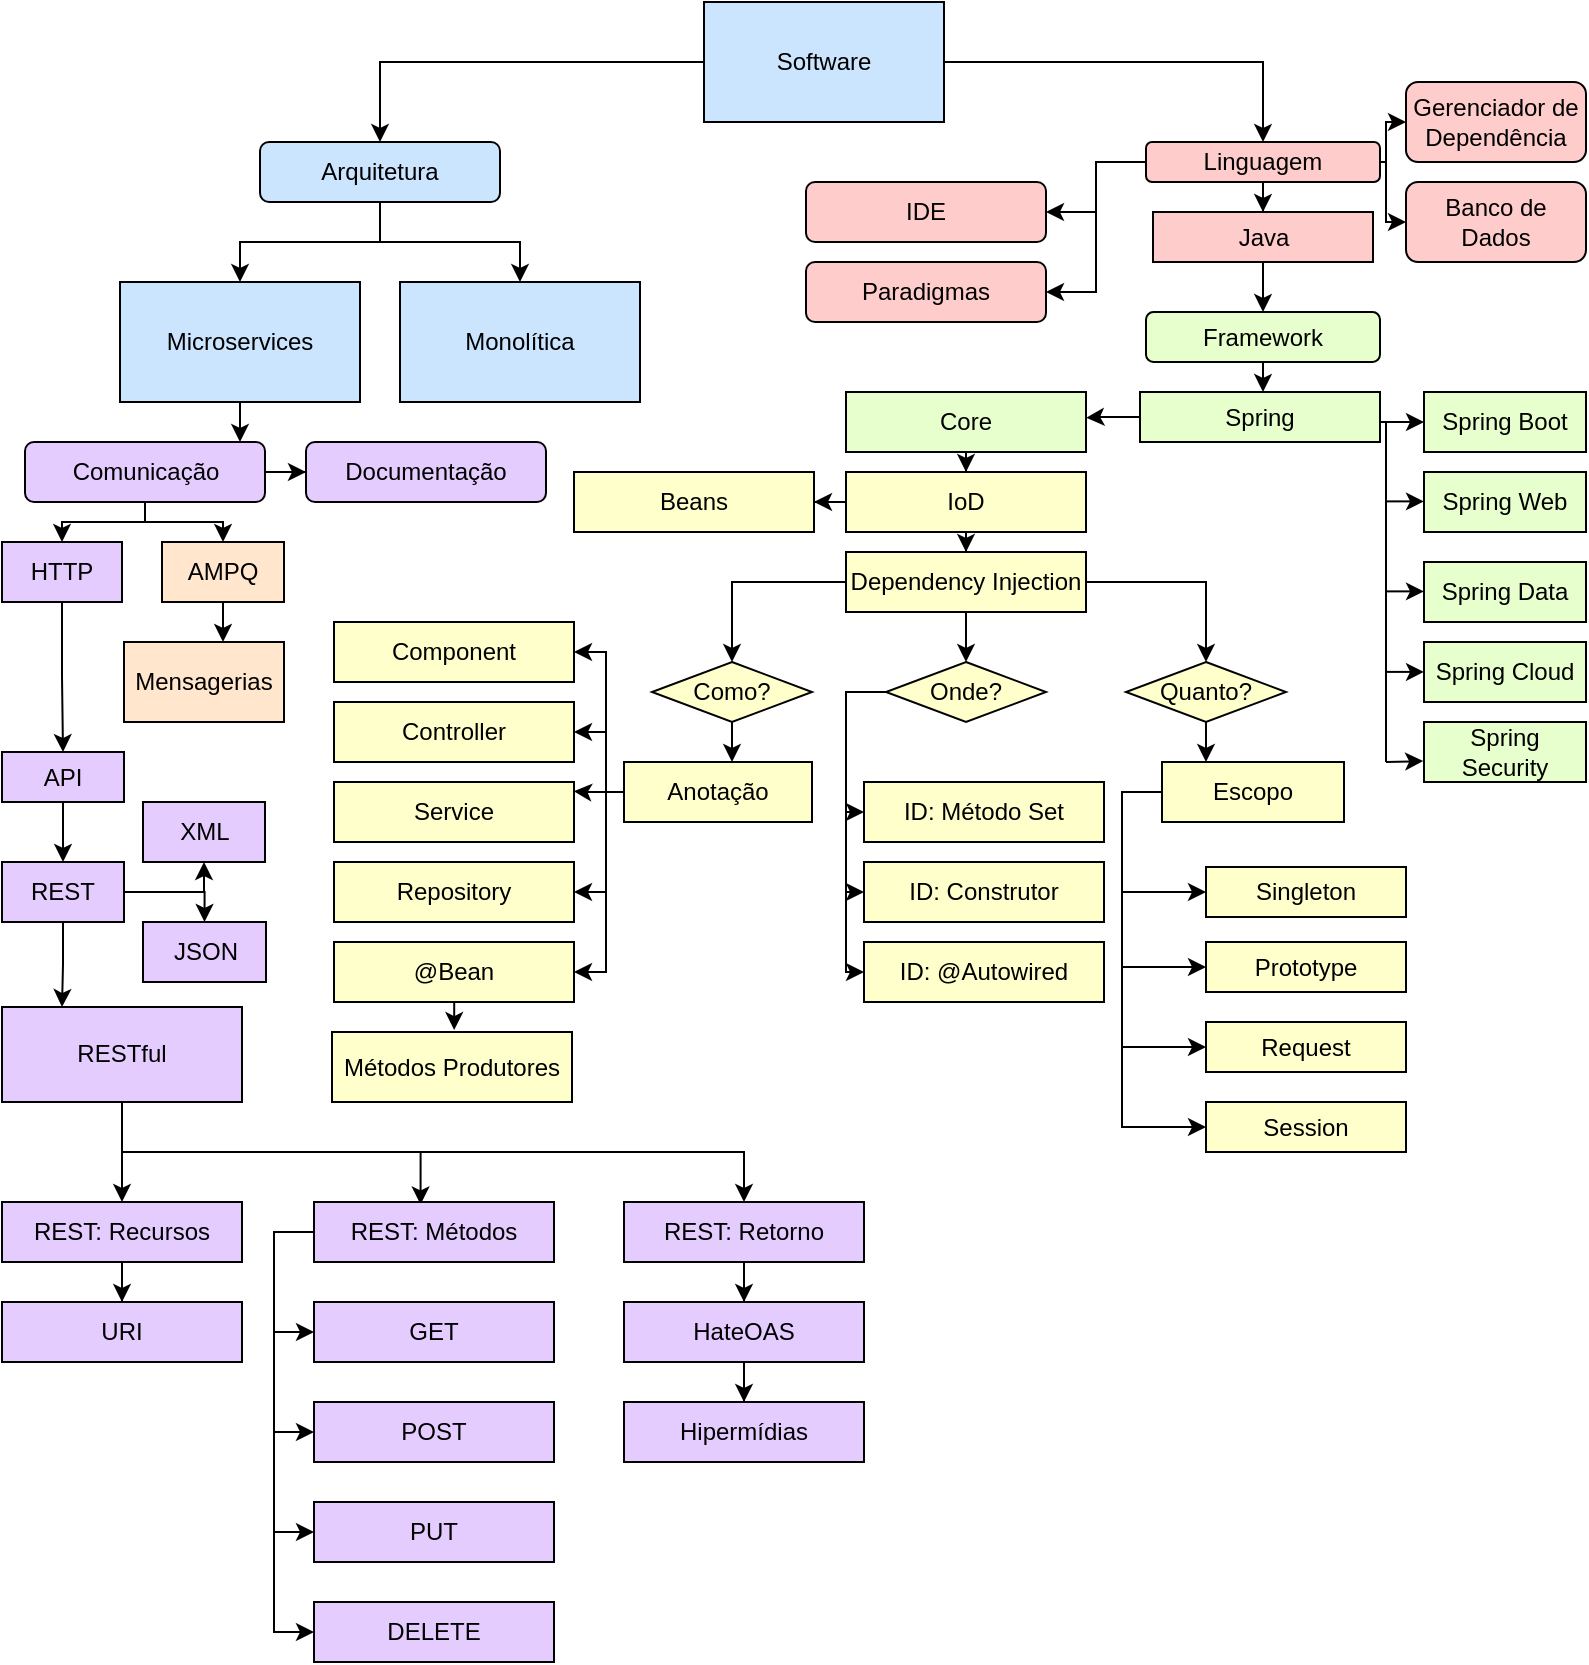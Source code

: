 <mxfile version="20.8.23" type="github">
  <diagram id="C5RBs43oDa-KdzZeNtuy" name="Page-1">
    <mxGraphModel dx="1720" dy="813" grid="1" gridSize="10" guides="1" tooltips="1" connect="1" arrows="1" fold="1" page="1" pageScale="1" pageWidth="827" pageHeight="1169" math="0" shadow="0">
      <root>
        <mxCell id="WIyWlLk6GJQsqaUBKTNV-0" />
        <mxCell id="WIyWlLk6GJQsqaUBKTNV-1" parent="WIyWlLk6GJQsqaUBKTNV-0" />
        <mxCell id="by3-5BrqyAnwjRK7ibO7-100" style="edgeStyle=orthogonalEdgeStyle;rounded=0;orthogonalLoop=1;jettySize=auto;html=1;entryX=0.888;entryY=0.013;entryDx=0;entryDy=0;entryPerimeter=0;" parent="WIyWlLk6GJQsqaUBKTNV-1" source="by3-5BrqyAnwjRK7ibO7-0" target="by3-5BrqyAnwjRK7ibO7-56" edge="1">
          <mxGeometry relative="1" as="geometry" />
        </mxCell>
        <mxCell id="by3-5BrqyAnwjRK7ibO7-0" value="&lt;font style=&quot;vertical-align: inherit;&quot;&gt;&lt;font style=&quot;vertical-align: inherit;&quot;&gt;Microservices&lt;/font&gt;&lt;/font&gt;" style="rounded=0;whiteSpace=wrap;html=1;fillColor=#CCE5FF;" parent="WIyWlLk6GJQsqaUBKTNV-1" vertex="1">
          <mxGeometry x="77" y="150" width="120" height="60" as="geometry" />
        </mxCell>
        <mxCell id="by3-5BrqyAnwjRK7ibO7-1" value="JSON" style="rounded=0;whiteSpace=wrap;html=1;fillColor=#E5CCFF;" parent="WIyWlLk6GJQsqaUBKTNV-1" vertex="1">
          <mxGeometry x="88.5" y="470" width="61.5" height="30" as="geometry" />
        </mxCell>
        <mxCell id="by3-5BrqyAnwjRK7ibO7-106" style="edgeStyle=orthogonalEdgeStyle;rounded=0;orthogonalLoop=1;jettySize=auto;html=1;entryX=0.5;entryY=0;entryDx=0;entryDy=0;" parent="WIyWlLk6GJQsqaUBKTNV-1" source="by3-5BrqyAnwjRK7ibO7-2" target="by3-5BrqyAnwjRK7ibO7-4" edge="1">
          <mxGeometry relative="1" as="geometry" />
        </mxCell>
        <mxCell id="by3-5BrqyAnwjRK7ibO7-2" value="API" style="rounded=0;whiteSpace=wrap;html=1;fillColor=#E5CCFF;" parent="WIyWlLk6GJQsqaUBKTNV-1" vertex="1">
          <mxGeometry x="18" y="385" width="61" height="25" as="geometry" />
        </mxCell>
        <mxCell id="by3-5BrqyAnwjRK7ibO7-107" style="edgeStyle=orthogonalEdgeStyle;rounded=0;orthogonalLoop=1;jettySize=auto;html=1;entryX=0.5;entryY=1;entryDx=0;entryDy=0;" parent="WIyWlLk6GJQsqaUBKTNV-1" source="by3-5BrqyAnwjRK7ibO7-4" target="by3-5BrqyAnwjRK7ibO7-11" edge="1">
          <mxGeometry relative="1" as="geometry">
            <mxPoint x="120.0" y="455" as="targetPoint" />
            <Array as="points">
              <mxPoint x="119" y="455" />
            </Array>
          </mxGeometry>
        </mxCell>
        <mxCell id="by3-5BrqyAnwjRK7ibO7-108" style="edgeStyle=orthogonalEdgeStyle;rounded=0;orthogonalLoop=1;jettySize=auto;html=1;entryX=0.5;entryY=0;entryDx=0;entryDy=0;" parent="WIyWlLk6GJQsqaUBKTNV-1" source="by3-5BrqyAnwjRK7ibO7-4" target="by3-5BrqyAnwjRK7ibO7-1" edge="1">
          <mxGeometry relative="1" as="geometry">
            <Array as="points">
              <mxPoint x="119" y="455" />
            </Array>
          </mxGeometry>
        </mxCell>
        <mxCell id="by3-5BrqyAnwjRK7ibO7-109" style="edgeStyle=orthogonalEdgeStyle;rounded=0;orthogonalLoop=1;jettySize=auto;html=1;entryX=0.25;entryY=0;entryDx=0;entryDy=0;" parent="WIyWlLk6GJQsqaUBKTNV-1" source="by3-5BrqyAnwjRK7ibO7-4" target="by3-5BrqyAnwjRK7ibO7-25" edge="1">
          <mxGeometry relative="1" as="geometry" />
        </mxCell>
        <mxCell id="by3-5BrqyAnwjRK7ibO7-4" value="REST" style="rounded=0;whiteSpace=wrap;html=1;fillColor=#E5CCFF;" parent="WIyWlLk6GJQsqaUBKTNV-1" vertex="1">
          <mxGeometry x="18" y="440" width="61" height="30" as="geometry" />
        </mxCell>
        <mxCell id="by3-5BrqyAnwjRK7ibO7-93" style="edgeStyle=orthogonalEdgeStyle;rounded=0;orthogonalLoop=1;jettySize=auto;html=1;entryX=1.001;entryY=0.43;entryDx=0;entryDy=0;entryPerimeter=0;" parent="WIyWlLk6GJQsqaUBKTNV-1" source="by3-5BrqyAnwjRK7ibO7-5" target="by3-5BrqyAnwjRK7ibO7-9" edge="1">
          <mxGeometry relative="1" as="geometry" />
        </mxCell>
        <mxCell id="by3-5BrqyAnwjRK7ibO7-5" value="Spring" style="rounded=0;whiteSpace=wrap;html=1;fillColor=#E6FFCC;" parent="WIyWlLk6GJQsqaUBKTNV-1" vertex="1">
          <mxGeometry x="587" y="205" width="120" height="25" as="geometry" />
        </mxCell>
        <mxCell id="by3-5BrqyAnwjRK7ibO7-75" style="edgeStyle=orthogonalEdgeStyle;rounded=0;orthogonalLoop=1;jettySize=auto;html=1;entryX=0.5;entryY=0;entryDx=0;entryDy=0;" parent="WIyWlLk6GJQsqaUBKTNV-1" source="by3-5BrqyAnwjRK7ibO7-6" target="by3-5BrqyAnwjRK7ibO7-48" edge="1">
          <mxGeometry relative="1" as="geometry" />
        </mxCell>
        <mxCell id="by3-5BrqyAnwjRK7ibO7-95" style="edgeStyle=orthogonalEdgeStyle;rounded=0;orthogonalLoop=1;jettySize=auto;html=1;entryX=0.5;entryY=0;entryDx=0;entryDy=0;" parent="WIyWlLk6GJQsqaUBKTNV-1" source="by3-5BrqyAnwjRK7ibO7-9" target="by3-5BrqyAnwjRK7ibO7-7" edge="1">
          <mxGeometry relative="1" as="geometry" />
        </mxCell>
        <mxCell id="by3-5BrqyAnwjRK7ibO7-9" value="Core" style="rounded=0;whiteSpace=wrap;html=1;fillColor=#E6FFCC;" parent="WIyWlLk6GJQsqaUBKTNV-1" vertex="1">
          <mxGeometry x="440" y="205" width="120" height="30" as="geometry" />
        </mxCell>
        <mxCell id="by3-5BrqyAnwjRK7ibO7-11" value="XML" style="rounded=0;whiteSpace=wrap;html=1;fillColor=#E5CCFF;" parent="WIyWlLk6GJQsqaUBKTNV-1" vertex="1">
          <mxGeometry x="88.5" y="410" width="61" height="30" as="geometry" />
        </mxCell>
        <mxCell id="by3-5BrqyAnwjRK7ibO7-131" style="edgeStyle=orthogonalEdgeStyle;rounded=0;orthogonalLoop=1;jettySize=auto;html=1;entryX=1;entryY=0.5;entryDx=0;entryDy=0;" parent="WIyWlLk6GJQsqaUBKTNV-1" source="by3-5BrqyAnwjRK7ibO7-12" target="by3-5BrqyAnwjRK7ibO7-13" edge="1">
          <mxGeometry relative="1" as="geometry">
            <Array as="points">
              <mxPoint x="320" y="405" />
              <mxPoint x="320" y="335" />
            </Array>
          </mxGeometry>
        </mxCell>
        <mxCell id="by3-5BrqyAnwjRK7ibO7-132" style="edgeStyle=orthogonalEdgeStyle;rounded=0;orthogonalLoop=1;jettySize=auto;html=1;entryX=1;entryY=0.5;entryDx=0;entryDy=0;" parent="WIyWlLk6GJQsqaUBKTNV-1" source="by3-5BrqyAnwjRK7ibO7-12" target="by3-5BrqyAnwjRK7ibO7-23" edge="1">
          <mxGeometry relative="1" as="geometry">
            <Array as="points">
              <mxPoint x="320" y="405" />
              <mxPoint x="320" y="375" />
            </Array>
          </mxGeometry>
        </mxCell>
        <mxCell id="by3-5BrqyAnwjRK7ibO7-133" style="edgeStyle=orthogonalEdgeStyle;rounded=0;orthogonalLoop=1;jettySize=auto;html=1;entryX=0.999;entryY=0.153;entryDx=0;entryDy=0;entryPerimeter=0;" parent="WIyWlLk6GJQsqaUBKTNV-1" source="by3-5BrqyAnwjRK7ibO7-12" target="by3-5BrqyAnwjRK7ibO7-15" edge="1">
          <mxGeometry relative="1" as="geometry" />
        </mxCell>
        <mxCell id="by3-5BrqyAnwjRK7ibO7-134" style="edgeStyle=orthogonalEdgeStyle;rounded=0;orthogonalLoop=1;jettySize=auto;html=1;entryX=1;entryY=0.5;entryDx=0;entryDy=0;" parent="WIyWlLk6GJQsqaUBKTNV-1" source="by3-5BrqyAnwjRK7ibO7-12" target="by3-5BrqyAnwjRK7ibO7-14" edge="1">
          <mxGeometry relative="1" as="geometry">
            <Array as="points">
              <mxPoint x="320" y="405" />
              <mxPoint x="320" y="455" />
            </Array>
          </mxGeometry>
        </mxCell>
        <mxCell id="by3-5BrqyAnwjRK7ibO7-135" style="edgeStyle=orthogonalEdgeStyle;rounded=0;orthogonalLoop=1;jettySize=auto;html=1;entryX=1;entryY=0.5;entryDx=0;entryDy=0;" parent="WIyWlLk6GJQsqaUBKTNV-1" source="by3-5BrqyAnwjRK7ibO7-12" target="by3-5BrqyAnwjRK7ibO7-17" edge="1">
          <mxGeometry relative="1" as="geometry">
            <Array as="points">
              <mxPoint x="320" y="405" />
              <mxPoint x="320" y="495" />
            </Array>
          </mxGeometry>
        </mxCell>
        <mxCell id="by3-5BrqyAnwjRK7ibO7-12" value="Anotação" style="rounded=0;whiteSpace=wrap;html=1;fillColor=#FFFFCC;" parent="WIyWlLk6GJQsqaUBKTNV-1" vertex="1">
          <mxGeometry x="329" y="390" width="94" height="30" as="geometry" />
        </mxCell>
        <mxCell id="by3-5BrqyAnwjRK7ibO7-13" value="Component" style="rounded=0;whiteSpace=wrap;html=1;fillColor=#FFFFCC;" parent="WIyWlLk6GJQsqaUBKTNV-1" vertex="1">
          <mxGeometry x="184" y="320" width="120" height="30" as="geometry" />
        </mxCell>
        <mxCell id="by3-5BrqyAnwjRK7ibO7-14" value="Repository" style="rounded=0;whiteSpace=wrap;html=1;fillColor=#FFFFCC;" parent="WIyWlLk6GJQsqaUBKTNV-1" vertex="1">
          <mxGeometry x="184" y="440" width="120" height="30" as="geometry" />
        </mxCell>
        <mxCell id="by3-5BrqyAnwjRK7ibO7-15" value="Service" style="rounded=0;whiteSpace=wrap;html=1;fillColor=#FFFFCC;" parent="WIyWlLk6GJQsqaUBKTNV-1" vertex="1">
          <mxGeometry x="184" y="400" width="120" height="30" as="geometry" />
        </mxCell>
        <mxCell id="by3-5BrqyAnwjRK7ibO7-138" style="edgeStyle=orthogonalEdgeStyle;rounded=0;orthogonalLoop=1;jettySize=auto;html=1;entryX=0.509;entryY=-0.028;entryDx=0;entryDy=0;entryPerimeter=0;" parent="WIyWlLk6GJQsqaUBKTNV-1" source="by3-5BrqyAnwjRK7ibO7-17" target="by3-5BrqyAnwjRK7ibO7-16" edge="1">
          <mxGeometry relative="1" as="geometry">
            <mxPoint x="244" y="520" as="targetPoint" />
            <Array as="points">
              <mxPoint x="244" y="520" />
            </Array>
          </mxGeometry>
        </mxCell>
        <mxCell id="by3-5BrqyAnwjRK7ibO7-17" value="@Bean" style="rounded=0;whiteSpace=wrap;html=1;fillColor=#FFFFCC;" parent="WIyWlLk6GJQsqaUBKTNV-1" vertex="1">
          <mxGeometry x="184" y="480" width="120" height="30" as="geometry" />
        </mxCell>
        <mxCell id="by3-5BrqyAnwjRK7ibO7-19" value="ID: Construtor" style="rounded=0;whiteSpace=wrap;html=1;fillColor=#FFFFCC;" parent="WIyWlLk6GJQsqaUBKTNV-1" vertex="1">
          <mxGeometry x="449" y="440" width="120" height="30" as="geometry" />
        </mxCell>
        <mxCell id="by3-5BrqyAnwjRK7ibO7-20" value="ID: @Autowired" style="rounded=0;whiteSpace=wrap;html=1;fillColor=#FFFFCC;" parent="WIyWlLk6GJQsqaUBKTNV-1" vertex="1">
          <mxGeometry x="449" y="480" width="120" height="30" as="geometry" />
        </mxCell>
        <mxCell id="u2BPUa-_a00F-Wssg-LY-4" style="edgeStyle=orthogonalEdgeStyle;rounded=0;orthogonalLoop=1;jettySize=auto;html=1;entryX=0;entryY=0.5;entryDx=0;entryDy=0;exitX=0;exitY=0.5;exitDx=0;exitDy=0;" parent="WIyWlLk6GJQsqaUBKTNV-1" source="by3-5BrqyAnwjRK7ibO7-21" target="u2BPUa-_a00F-Wssg-LY-0" edge="1">
          <mxGeometry relative="1" as="geometry" />
        </mxCell>
        <mxCell id="u2BPUa-_a00F-Wssg-LY-5" style="edgeStyle=orthogonalEdgeStyle;rounded=0;orthogonalLoop=1;jettySize=auto;html=1;entryX=0;entryY=0.5;entryDx=0;entryDy=0;exitX=0;exitY=0.5;exitDx=0;exitDy=0;" parent="WIyWlLk6GJQsqaUBKTNV-1" source="by3-5BrqyAnwjRK7ibO7-21" target="u2BPUa-_a00F-Wssg-LY-1" edge="1">
          <mxGeometry relative="1" as="geometry" />
        </mxCell>
        <mxCell id="u2BPUa-_a00F-Wssg-LY-6" style="edgeStyle=orthogonalEdgeStyle;rounded=0;orthogonalLoop=1;jettySize=auto;html=1;entryX=0;entryY=0.5;entryDx=0;entryDy=0;exitX=0;exitY=0.5;exitDx=0;exitDy=0;" parent="WIyWlLk6GJQsqaUBKTNV-1" source="by3-5BrqyAnwjRK7ibO7-21" target="u2BPUa-_a00F-Wssg-LY-2" edge="1">
          <mxGeometry relative="1" as="geometry" />
        </mxCell>
        <mxCell id="u2BPUa-_a00F-Wssg-LY-7" style="edgeStyle=orthogonalEdgeStyle;rounded=0;orthogonalLoop=1;jettySize=auto;html=1;entryX=0;entryY=0.5;entryDx=0;entryDy=0;exitX=0;exitY=0.5;exitDx=0;exitDy=0;" parent="WIyWlLk6GJQsqaUBKTNV-1" source="by3-5BrqyAnwjRK7ibO7-21" target="u2BPUa-_a00F-Wssg-LY-3" edge="1">
          <mxGeometry relative="1" as="geometry" />
        </mxCell>
        <mxCell id="by3-5BrqyAnwjRK7ibO7-21" value="Escopo" style="rounded=0;whiteSpace=wrap;html=1;fillColor=#FFFFCC;" parent="WIyWlLk6GJQsqaUBKTNV-1" vertex="1">
          <mxGeometry x="598" y="390" width="91" height="30" as="geometry" />
        </mxCell>
        <mxCell id="by3-5BrqyAnwjRK7ibO7-22" value="Spring Boot" style="rounded=0;whiteSpace=wrap;html=1;fillColor=#E6FFCC;" parent="WIyWlLk6GJQsqaUBKTNV-1" vertex="1">
          <mxGeometry x="729" y="205" width="81" height="30" as="geometry" />
        </mxCell>
        <mxCell id="by3-5BrqyAnwjRK7ibO7-23" value="Controller" style="rounded=0;whiteSpace=wrap;html=1;fillColor=#FFFFCC;" parent="WIyWlLk6GJQsqaUBKTNV-1" vertex="1">
          <mxGeometry x="184" y="360" width="120" height="30" as="geometry" />
        </mxCell>
        <mxCell id="by3-5BrqyAnwjRK7ibO7-110" style="edgeStyle=orthogonalEdgeStyle;rounded=0;orthogonalLoop=1;jettySize=auto;html=1;entryX=0.5;entryY=0;entryDx=0;entryDy=0;" parent="WIyWlLk6GJQsqaUBKTNV-1" source="by3-5BrqyAnwjRK7ibO7-25" target="by3-5BrqyAnwjRK7ibO7-26" edge="1">
          <mxGeometry relative="1" as="geometry" />
        </mxCell>
        <mxCell id="by3-5BrqyAnwjRK7ibO7-111" style="edgeStyle=orthogonalEdgeStyle;rounded=0;orthogonalLoop=1;jettySize=auto;html=1;entryX=0.444;entryY=0.041;entryDx=0;entryDy=0;entryPerimeter=0;exitX=0.5;exitY=1;exitDx=0;exitDy=0;" parent="WIyWlLk6GJQsqaUBKTNV-1" source="by3-5BrqyAnwjRK7ibO7-25" target="by3-5BrqyAnwjRK7ibO7-27" edge="1">
          <mxGeometry relative="1" as="geometry" />
        </mxCell>
        <mxCell id="by3-5BrqyAnwjRK7ibO7-112" style="edgeStyle=orthogonalEdgeStyle;rounded=0;orthogonalLoop=1;jettySize=auto;html=1;entryX=0.5;entryY=0;entryDx=0;entryDy=0;exitX=0.5;exitY=1;exitDx=0;exitDy=0;" parent="WIyWlLk6GJQsqaUBKTNV-1" source="by3-5BrqyAnwjRK7ibO7-25" target="by3-5BrqyAnwjRK7ibO7-28" edge="1">
          <mxGeometry relative="1" as="geometry" />
        </mxCell>
        <mxCell id="by3-5BrqyAnwjRK7ibO7-25" value="RESTful" style="rounded=0;whiteSpace=wrap;html=1;fillColor=#E5CCFF;" parent="WIyWlLk6GJQsqaUBKTNV-1" vertex="1">
          <mxGeometry x="18" y="512.5" width="120" height="47.5" as="geometry" />
        </mxCell>
        <mxCell id="by3-5BrqyAnwjRK7ibO7-113" value="" style="edgeStyle=orthogonalEdgeStyle;rounded=0;orthogonalLoop=1;jettySize=auto;html=1;" parent="WIyWlLk6GJQsqaUBKTNV-1" source="by3-5BrqyAnwjRK7ibO7-26" target="by3-5BrqyAnwjRK7ibO7-41" edge="1">
          <mxGeometry relative="1" as="geometry" />
        </mxCell>
        <mxCell id="by3-5BrqyAnwjRK7ibO7-26" value="REST: Recursos" style="rounded=0;whiteSpace=wrap;html=1;fillColor=#E5CCFF;" parent="WIyWlLk6GJQsqaUBKTNV-1" vertex="1">
          <mxGeometry x="18" y="610" width="120" height="30" as="geometry" />
        </mxCell>
        <mxCell id="by3-5BrqyAnwjRK7ibO7-114" style="edgeStyle=orthogonalEdgeStyle;rounded=0;orthogonalLoop=1;jettySize=auto;html=1;entryX=0;entryY=0.5;entryDx=0;entryDy=0;exitX=0;exitY=0.5;exitDx=0;exitDy=0;" parent="WIyWlLk6GJQsqaUBKTNV-1" source="by3-5BrqyAnwjRK7ibO7-27" target="by3-5BrqyAnwjRK7ibO7-37" edge="1">
          <mxGeometry relative="1" as="geometry" />
        </mxCell>
        <mxCell id="by3-5BrqyAnwjRK7ibO7-115" style="edgeStyle=orthogonalEdgeStyle;rounded=0;orthogonalLoop=1;jettySize=auto;html=1;entryX=0;entryY=0.5;entryDx=0;entryDy=0;exitX=0;exitY=0.5;exitDx=0;exitDy=0;" parent="WIyWlLk6GJQsqaUBKTNV-1" source="by3-5BrqyAnwjRK7ibO7-27" target="by3-5BrqyAnwjRK7ibO7-40" edge="1">
          <mxGeometry relative="1" as="geometry" />
        </mxCell>
        <mxCell id="by3-5BrqyAnwjRK7ibO7-116" value="" style="edgeStyle=orthogonalEdgeStyle;rounded=0;orthogonalLoop=1;jettySize=auto;html=1;exitX=0;exitY=0.5;exitDx=0;exitDy=0;entryX=0;entryY=0.5;entryDx=0;entryDy=0;" parent="WIyWlLk6GJQsqaUBKTNV-1" source="by3-5BrqyAnwjRK7ibO7-27" target="by3-5BrqyAnwjRK7ibO7-38" edge="1">
          <mxGeometry relative="1" as="geometry" />
        </mxCell>
        <mxCell id="by3-5BrqyAnwjRK7ibO7-117" value="" style="edgeStyle=orthogonalEdgeStyle;rounded=0;orthogonalLoop=1;jettySize=auto;html=1;entryX=0;entryY=0.5;entryDx=0;entryDy=0;exitX=0;exitY=0.5;exitDx=0;exitDy=0;" parent="WIyWlLk6GJQsqaUBKTNV-1" source="by3-5BrqyAnwjRK7ibO7-27" target="by3-5BrqyAnwjRK7ibO7-39" edge="1">
          <mxGeometry relative="1" as="geometry" />
        </mxCell>
        <mxCell id="by3-5BrqyAnwjRK7ibO7-27" value="REST: Métodos" style="rounded=0;whiteSpace=wrap;html=1;fillColor=#E5CCFF;" parent="WIyWlLk6GJQsqaUBKTNV-1" vertex="1">
          <mxGeometry x="174" y="610" width="120" height="30" as="geometry" />
        </mxCell>
        <mxCell id="by3-5BrqyAnwjRK7ibO7-118" value="" style="edgeStyle=orthogonalEdgeStyle;rounded=0;orthogonalLoop=1;jettySize=auto;html=1;entryX=0.5;entryY=0;entryDx=0;entryDy=0;" parent="WIyWlLk6GJQsqaUBKTNV-1" source="by3-5BrqyAnwjRK7ibO7-28" target="by3-5BrqyAnwjRK7ibO7-36" edge="1">
          <mxGeometry relative="1" as="geometry" />
        </mxCell>
        <mxCell id="by3-5BrqyAnwjRK7ibO7-28" value="REST: Retorno" style="rounded=0;whiteSpace=wrap;html=1;fillColor=#E5CCFF;" parent="WIyWlLk6GJQsqaUBKTNV-1" vertex="1">
          <mxGeometry x="329" y="610" width="120" height="30" as="geometry" />
        </mxCell>
        <mxCell id="by3-5BrqyAnwjRK7ibO7-105" style="edgeStyle=orthogonalEdgeStyle;rounded=0;orthogonalLoop=1;jettySize=auto;html=1;entryX=0.5;entryY=0;entryDx=0;entryDy=0;" parent="WIyWlLk6GJQsqaUBKTNV-1" source="by3-5BrqyAnwjRK7ibO7-29" target="by3-5BrqyAnwjRK7ibO7-2" edge="1">
          <mxGeometry relative="1" as="geometry" />
        </mxCell>
        <mxCell id="by3-5BrqyAnwjRK7ibO7-29" value="HTTP" style="rounded=0;whiteSpace=wrap;html=1;fillColor=#E5CCFF;" parent="WIyWlLk6GJQsqaUBKTNV-1" vertex="1">
          <mxGeometry x="18" y="280" width="60" height="30" as="geometry" />
        </mxCell>
        <mxCell id="by3-5BrqyAnwjRK7ibO7-30" value="Mensagerias" style="rounded=0;whiteSpace=wrap;html=1;fillColor=#FFE6CC;" parent="WIyWlLk6GJQsqaUBKTNV-1" vertex="1">
          <mxGeometry x="79" y="330" width="80" height="40" as="geometry" />
        </mxCell>
        <mxCell id="by3-5BrqyAnwjRK7ibO7-103" value="" style="edgeStyle=orthogonalEdgeStyle;rounded=0;orthogonalLoop=1;jettySize=auto;html=1;entryX=0.62;entryY=0.004;entryDx=0;entryDy=0;entryPerimeter=0;" parent="WIyWlLk6GJQsqaUBKTNV-1" source="by3-5BrqyAnwjRK7ibO7-31" target="by3-5BrqyAnwjRK7ibO7-30" edge="1">
          <mxGeometry relative="1" as="geometry" />
        </mxCell>
        <mxCell id="by3-5BrqyAnwjRK7ibO7-31" value="AMPQ" style="rounded=0;whiteSpace=wrap;html=1;fillColor=#FFE6CC;" parent="WIyWlLk6GJQsqaUBKTNV-1" vertex="1">
          <mxGeometry x="98" y="280" width="61" height="30" as="geometry" />
        </mxCell>
        <mxCell id="by3-5BrqyAnwjRK7ibO7-32" value="Spring Data" style="rounded=0;whiteSpace=wrap;html=1;fillColor=#E6FFCC;" parent="WIyWlLk6GJQsqaUBKTNV-1" vertex="1">
          <mxGeometry x="729" y="290" width="81" height="30" as="geometry" />
        </mxCell>
        <mxCell id="by3-5BrqyAnwjRK7ibO7-33" value="Spring Cloud" style="rounded=0;whiteSpace=wrap;html=1;fillColor=#E6FFCC;" parent="WIyWlLk6GJQsqaUBKTNV-1" vertex="1">
          <mxGeometry x="729" y="330" width="81" height="30" as="geometry" />
        </mxCell>
        <mxCell id="by3-5BrqyAnwjRK7ibO7-34" value="Spring Web" style="rounded=0;whiteSpace=wrap;html=1;fillColor=#E6FFCC;" parent="WIyWlLk6GJQsqaUBKTNV-1" vertex="1">
          <mxGeometry x="729" y="245" width="81" height="30" as="geometry" />
        </mxCell>
        <mxCell id="by3-5BrqyAnwjRK7ibO7-35" value="Spring Security" style="rounded=0;whiteSpace=wrap;html=1;fillColor=#E6FFCC;" parent="WIyWlLk6GJQsqaUBKTNV-1" vertex="1">
          <mxGeometry x="729" y="370" width="81" height="30" as="geometry" />
        </mxCell>
        <mxCell id="by3-5BrqyAnwjRK7ibO7-119" value="" style="edgeStyle=orthogonalEdgeStyle;rounded=0;orthogonalLoop=1;jettySize=auto;html=1;" parent="WIyWlLk6GJQsqaUBKTNV-1" source="by3-5BrqyAnwjRK7ibO7-36" target="by3-5BrqyAnwjRK7ibO7-42" edge="1">
          <mxGeometry relative="1" as="geometry" />
        </mxCell>
        <mxCell id="by3-5BrqyAnwjRK7ibO7-36" value="HateOAS" style="rounded=0;whiteSpace=wrap;html=1;fillColor=#E5CCFF;" parent="WIyWlLk6GJQsqaUBKTNV-1" vertex="1">
          <mxGeometry x="329" y="660" width="120" height="30" as="geometry" />
        </mxCell>
        <mxCell id="by3-5BrqyAnwjRK7ibO7-37" value="GET" style="rounded=0;whiteSpace=wrap;html=1;fillColor=#E5CCFF;" parent="WIyWlLk6GJQsqaUBKTNV-1" vertex="1">
          <mxGeometry x="174" y="660" width="120" height="30" as="geometry" />
        </mxCell>
        <mxCell id="by3-5BrqyAnwjRK7ibO7-38" value="POST" style="rounded=0;whiteSpace=wrap;html=1;fillColor=#E5CCFF;" parent="WIyWlLk6GJQsqaUBKTNV-1" vertex="1">
          <mxGeometry x="174" y="710" width="120" height="30" as="geometry" />
        </mxCell>
        <mxCell id="by3-5BrqyAnwjRK7ibO7-39" value="PUT" style="rounded=0;whiteSpace=wrap;html=1;fillColor=#E5CCFF;" parent="WIyWlLk6GJQsqaUBKTNV-1" vertex="1">
          <mxGeometry x="174" y="760" width="120" height="30" as="geometry" />
        </mxCell>
        <mxCell id="by3-5BrqyAnwjRK7ibO7-40" value="DELETE" style="rounded=0;whiteSpace=wrap;html=1;fillColor=#E5CCFF;" parent="WIyWlLk6GJQsqaUBKTNV-1" vertex="1">
          <mxGeometry x="174" y="810" width="120" height="30" as="geometry" />
        </mxCell>
        <mxCell id="by3-5BrqyAnwjRK7ibO7-41" value="URI" style="rounded=0;whiteSpace=wrap;html=1;fillColor=#E5CCFF;" parent="WIyWlLk6GJQsqaUBKTNV-1" vertex="1">
          <mxGeometry x="18" y="660" width="120" height="30" as="geometry" />
        </mxCell>
        <mxCell id="by3-5BrqyAnwjRK7ibO7-42" value="Hipermídias" style="rounded=0;whiteSpace=wrap;html=1;fillColor=#E5CCFF;" parent="WIyWlLk6GJQsqaUBKTNV-1" vertex="1">
          <mxGeometry x="329" y="710" width="120" height="30" as="geometry" />
        </mxCell>
        <mxCell id="by3-5BrqyAnwjRK7ibO7-61" value="" style="edgeStyle=orthogonalEdgeStyle;rounded=0;orthogonalLoop=1;jettySize=auto;html=1;" parent="WIyWlLk6GJQsqaUBKTNV-1" source="by3-5BrqyAnwjRK7ibO7-43" target="by3-5BrqyAnwjRK7ibO7-45" edge="1">
          <mxGeometry relative="1" as="geometry" />
        </mxCell>
        <mxCell id="by3-5BrqyAnwjRK7ibO7-62" value="" style="edgeStyle=orthogonalEdgeStyle;rounded=0;orthogonalLoop=1;jettySize=auto;html=1;" parent="WIyWlLk6GJQsqaUBKTNV-1" source="by3-5BrqyAnwjRK7ibO7-43" target="by3-5BrqyAnwjRK7ibO7-47" edge="1">
          <mxGeometry relative="1" as="geometry" />
        </mxCell>
        <mxCell id="by3-5BrqyAnwjRK7ibO7-43" value="Software" style="rounded=0;whiteSpace=wrap;html=1;fillColor=#CCE5FF;" parent="WIyWlLk6GJQsqaUBKTNV-1" vertex="1">
          <mxGeometry x="369" y="10" width="120" height="60" as="geometry" />
        </mxCell>
        <mxCell id="by3-5BrqyAnwjRK7ibO7-65" value="" style="edgeStyle=orthogonalEdgeStyle;rounded=0;orthogonalLoop=1;jettySize=auto;html=1;entryX=0.5;entryY=0;entryDx=0;entryDy=0;" parent="WIyWlLk6GJQsqaUBKTNV-1" source="by3-5BrqyAnwjRK7ibO7-45" target="by3-5BrqyAnwjRK7ibO7-46" edge="1">
          <mxGeometry relative="1" as="geometry" />
        </mxCell>
        <mxCell id="by3-5BrqyAnwjRK7ibO7-68" value="" style="edgeStyle=orthogonalEdgeStyle;rounded=0;orthogonalLoop=1;jettySize=auto;html=1;" parent="WIyWlLk6GJQsqaUBKTNV-1" source="by3-5BrqyAnwjRK7ibO7-45" target="by3-5BrqyAnwjRK7ibO7-0" edge="1">
          <mxGeometry relative="1" as="geometry" />
        </mxCell>
        <mxCell id="by3-5BrqyAnwjRK7ibO7-45" value="Arquitetura" style="rounded=1;whiteSpace=wrap;html=1;fillColor=#CCE5FF;" parent="WIyWlLk6GJQsqaUBKTNV-1" vertex="1">
          <mxGeometry x="147" y="80" width="120" height="30" as="geometry" />
        </mxCell>
        <mxCell id="by3-5BrqyAnwjRK7ibO7-46" value="Monolítica" style="rounded=0;whiteSpace=wrap;html=1;fillColor=#CCE5FF;" parent="WIyWlLk6GJQsqaUBKTNV-1" vertex="1">
          <mxGeometry x="217" y="150" width="120" height="60" as="geometry" />
        </mxCell>
        <mxCell id="by3-5BrqyAnwjRK7ibO7-90" style="edgeStyle=orthogonalEdgeStyle;rounded=0;orthogonalLoop=1;jettySize=auto;html=1;entryX=0.5;entryY=0;entryDx=0;entryDy=0;" parent="WIyWlLk6GJQsqaUBKTNV-1" source="by3-5BrqyAnwjRK7ibO7-47" target="by3-5BrqyAnwjRK7ibO7-6" edge="1">
          <mxGeometry relative="1" as="geometry" />
        </mxCell>
        <mxCell id="u2BPUa-_a00F-Wssg-LY-10" style="edgeStyle=orthogonalEdgeStyle;rounded=0;orthogonalLoop=1;jettySize=auto;html=1;entryX=1;entryY=0.5;entryDx=0;entryDy=0;" parent="WIyWlLk6GJQsqaUBKTNV-1" source="by3-5BrqyAnwjRK7ibO7-47" target="by3-5BrqyAnwjRK7ibO7-57" edge="1">
          <mxGeometry relative="1" as="geometry" />
        </mxCell>
        <mxCell id="u2BPUa-_a00F-Wssg-LY-11" style="edgeStyle=orthogonalEdgeStyle;rounded=0;orthogonalLoop=1;jettySize=auto;html=1;entryX=0;entryY=0.5;entryDx=0;entryDy=0;" parent="WIyWlLk6GJQsqaUBKTNV-1" source="by3-5BrqyAnwjRK7ibO7-47" target="u2BPUa-_a00F-Wssg-LY-8" edge="1">
          <mxGeometry relative="1" as="geometry">
            <Array as="points">
              <mxPoint x="710" y="90" />
              <mxPoint x="710" y="70" />
            </Array>
          </mxGeometry>
        </mxCell>
        <mxCell id="u2BPUa-_a00F-Wssg-LY-12" style="edgeStyle=orthogonalEdgeStyle;rounded=0;orthogonalLoop=1;jettySize=auto;html=1;entryX=0;entryY=0.5;entryDx=0;entryDy=0;" parent="WIyWlLk6GJQsqaUBKTNV-1" source="by3-5BrqyAnwjRK7ibO7-47" target="u2BPUa-_a00F-Wssg-LY-9" edge="1">
          <mxGeometry relative="1" as="geometry">
            <Array as="points">
              <mxPoint x="710" y="90" />
              <mxPoint x="710" y="120" />
            </Array>
          </mxGeometry>
        </mxCell>
        <mxCell id="u2BPUa-_a00F-Wssg-LY-17" style="edgeStyle=orthogonalEdgeStyle;rounded=0;orthogonalLoop=1;jettySize=auto;html=1;entryX=1;entryY=0.5;entryDx=0;entryDy=0;" parent="WIyWlLk6GJQsqaUBKTNV-1" source="by3-5BrqyAnwjRK7ibO7-47" target="u2BPUa-_a00F-Wssg-LY-16" edge="1">
          <mxGeometry relative="1" as="geometry" />
        </mxCell>
        <mxCell id="by3-5BrqyAnwjRK7ibO7-47" value="Linguagem" style="rounded=1;whiteSpace=wrap;html=1;fillColor=#FFCCCC;" parent="WIyWlLk6GJQsqaUBKTNV-1" vertex="1">
          <mxGeometry x="590" y="80" width="117" height="20" as="geometry" />
        </mxCell>
        <mxCell id="by3-5BrqyAnwjRK7ibO7-76" value="" style="edgeStyle=orthogonalEdgeStyle;rounded=0;orthogonalLoop=1;jettySize=auto;html=1;" parent="WIyWlLk6GJQsqaUBKTNV-1" source="by3-5BrqyAnwjRK7ibO7-48" target="by3-5BrqyAnwjRK7ibO7-5" edge="1">
          <mxGeometry relative="1" as="geometry">
            <Array as="points">
              <mxPoint x="650" y="210" />
              <mxPoint x="650" y="210" />
            </Array>
          </mxGeometry>
        </mxCell>
        <mxCell id="by3-5BrqyAnwjRK7ibO7-48" value="Framework" style="rounded=1;whiteSpace=wrap;html=1;fillColor=#E6FFCC;" parent="WIyWlLk6GJQsqaUBKTNV-1" vertex="1">
          <mxGeometry x="590" y="165" width="117" height="25" as="geometry" />
        </mxCell>
        <mxCell id="by3-5BrqyAnwjRK7ibO7-123" value="" style="edgeStyle=orthogonalEdgeStyle;rounded=0;orthogonalLoop=1;jettySize=auto;html=1;" parent="WIyWlLk6GJQsqaUBKTNV-1" source="by3-5BrqyAnwjRK7ibO7-49" edge="1">
          <mxGeometry relative="1" as="geometry">
            <mxPoint x="383" y="390" as="targetPoint" />
          </mxGeometry>
        </mxCell>
        <mxCell id="by3-5BrqyAnwjRK7ibO7-49" value="Como?" style="rhombus;whiteSpace=wrap;html=1;fillColor=#FFFFCC;" parent="WIyWlLk6GJQsqaUBKTNV-1" vertex="1">
          <mxGeometry x="343" y="340" width="80" height="30" as="geometry" />
        </mxCell>
        <mxCell id="by3-5BrqyAnwjRK7ibO7-128" style="edgeStyle=orthogonalEdgeStyle;rounded=0;orthogonalLoop=1;jettySize=auto;html=1;entryX=0;entryY=0.5;entryDx=0;entryDy=0;exitX=0;exitY=0.5;exitDx=0;exitDy=0;" parent="WIyWlLk6GJQsqaUBKTNV-1" source="by3-5BrqyAnwjRK7ibO7-50" target="by3-5BrqyAnwjRK7ibO7-18" edge="1">
          <mxGeometry relative="1" as="geometry">
            <mxPoint x="500" y="380" as="targetPoint" />
          </mxGeometry>
        </mxCell>
        <mxCell id="by3-5BrqyAnwjRK7ibO7-129" style="edgeStyle=orthogonalEdgeStyle;rounded=0;orthogonalLoop=1;jettySize=auto;html=1;entryX=0;entryY=0.5;entryDx=0;entryDy=0;exitX=0;exitY=0.5;exitDx=0;exitDy=0;" parent="WIyWlLk6GJQsqaUBKTNV-1" source="by3-5BrqyAnwjRK7ibO7-50" target="by3-5BrqyAnwjRK7ibO7-19" edge="1">
          <mxGeometry relative="1" as="geometry" />
        </mxCell>
        <mxCell id="by3-5BrqyAnwjRK7ibO7-130" style="edgeStyle=orthogonalEdgeStyle;rounded=0;orthogonalLoop=1;jettySize=auto;html=1;entryX=0;entryY=0.5;entryDx=0;entryDy=0;exitX=0;exitY=0.5;exitDx=0;exitDy=0;" parent="WIyWlLk6GJQsqaUBKTNV-1" source="by3-5BrqyAnwjRK7ibO7-50" target="by3-5BrqyAnwjRK7ibO7-20" edge="1">
          <mxGeometry relative="1" as="geometry" />
        </mxCell>
        <mxCell id="by3-5BrqyAnwjRK7ibO7-50" value="Onde?" style="rhombus;whiteSpace=wrap;html=1;fillColor=#FFFFCC;" parent="WIyWlLk6GJQsqaUBKTNV-1" vertex="1">
          <mxGeometry x="460" y="340" width="80" height="30" as="geometry" />
        </mxCell>
        <mxCell id="by3-5BrqyAnwjRK7ibO7-124" value="" style="edgeStyle=orthogonalEdgeStyle;rounded=0;orthogonalLoop=1;jettySize=auto;html=1;" parent="WIyWlLk6GJQsqaUBKTNV-1" source="by3-5BrqyAnwjRK7ibO7-52" edge="1">
          <mxGeometry relative="1" as="geometry">
            <mxPoint x="620" y="390" as="targetPoint" />
          </mxGeometry>
        </mxCell>
        <mxCell id="by3-5BrqyAnwjRK7ibO7-52" value="Quanto?" style="rhombus;whiteSpace=wrap;html=1;fillColor=#FFFFCC;" parent="WIyWlLk6GJQsqaUBKTNV-1" vertex="1">
          <mxGeometry x="580" y="340" width="80" height="30" as="geometry" />
        </mxCell>
        <mxCell id="by3-5BrqyAnwjRK7ibO7-101" style="edgeStyle=orthogonalEdgeStyle;rounded=0;orthogonalLoop=1;jettySize=auto;html=1;entryX=0.5;entryY=0;entryDx=0;entryDy=0;" parent="WIyWlLk6GJQsqaUBKTNV-1" source="by3-5BrqyAnwjRK7ibO7-56" target="by3-5BrqyAnwjRK7ibO7-29" edge="1">
          <mxGeometry relative="1" as="geometry">
            <Array as="points">
              <mxPoint x="90" y="270" />
              <mxPoint x="48" y="270" />
            </Array>
          </mxGeometry>
        </mxCell>
        <mxCell id="by3-5BrqyAnwjRK7ibO7-102" style="edgeStyle=orthogonalEdgeStyle;rounded=0;orthogonalLoop=1;jettySize=auto;html=1;entryX=0.5;entryY=0;entryDx=0;entryDy=0;" parent="WIyWlLk6GJQsqaUBKTNV-1" source="by3-5BrqyAnwjRK7ibO7-56" target="by3-5BrqyAnwjRK7ibO7-31" edge="1">
          <mxGeometry relative="1" as="geometry">
            <Array as="points">
              <mxPoint x="90" y="270" />
              <mxPoint x="128" y="270" />
            </Array>
          </mxGeometry>
        </mxCell>
        <mxCell id="u2BPUa-_a00F-Wssg-LY-15" value="" style="edgeStyle=orthogonalEdgeStyle;rounded=0;orthogonalLoop=1;jettySize=auto;html=1;" parent="WIyWlLk6GJQsqaUBKTNV-1" source="by3-5BrqyAnwjRK7ibO7-56" target="u2BPUa-_a00F-Wssg-LY-14" edge="1">
          <mxGeometry relative="1" as="geometry" />
        </mxCell>
        <mxCell id="by3-5BrqyAnwjRK7ibO7-56" value="Comunicação" style="rounded=1;whiteSpace=wrap;html=1;fillColor=#E5CCFF;" parent="WIyWlLk6GJQsqaUBKTNV-1" vertex="1">
          <mxGeometry x="29.5" y="230" width="120" height="30" as="geometry" />
        </mxCell>
        <mxCell id="by3-5BrqyAnwjRK7ibO7-57" value="IDE" style="rounded=1;whiteSpace=wrap;html=1;fillColor=#FFCCCC;" parent="WIyWlLk6GJQsqaUBKTNV-1" vertex="1">
          <mxGeometry x="420" y="100" width="120" height="30" as="geometry" />
        </mxCell>
        <mxCell id="by3-5BrqyAnwjRK7ibO7-83" value="" style="endArrow=none;html=1;rounded=0;" parent="WIyWlLk6GJQsqaUBKTNV-1" edge="1">
          <mxGeometry width="50" height="50" relative="1" as="geometry">
            <mxPoint x="710" y="390" as="sourcePoint" />
            <mxPoint x="710" y="220" as="targetPoint" />
          </mxGeometry>
        </mxCell>
        <mxCell id="by3-5BrqyAnwjRK7ibO7-84" value="" style="endArrow=none;html=1;rounded=0;exitX=0.999;exitY=0.599;exitDx=0;exitDy=0;exitPerimeter=0;" parent="WIyWlLk6GJQsqaUBKTNV-1" source="by3-5BrqyAnwjRK7ibO7-5" edge="1">
          <mxGeometry width="50" height="50" relative="1" as="geometry">
            <mxPoint x="700" y="250" as="sourcePoint" />
            <mxPoint x="710" y="220" as="targetPoint" />
          </mxGeometry>
        </mxCell>
        <mxCell id="by3-5BrqyAnwjRK7ibO7-85" value="" style="endArrow=classic;html=1;rounded=0;entryX=-0.005;entryY=0.652;entryDx=0;entryDy=0;entryPerimeter=0;" parent="WIyWlLk6GJQsqaUBKTNV-1" target="by3-5BrqyAnwjRK7ibO7-35" edge="1">
          <mxGeometry width="50" height="50" relative="1" as="geometry">
            <mxPoint x="710" y="390" as="sourcePoint" />
            <mxPoint x="730" y="370" as="targetPoint" />
          </mxGeometry>
        </mxCell>
        <mxCell id="by3-5BrqyAnwjRK7ibO7-86" value="" style="endArrow=classic;html=1;rounded=0;entryX=-0.005;entryY=0.652;entryDx=0;entryDy=0;entryPerimeter=0;" parent="WIyWlLk6GJQsqaUBKTNV-1" edge="1">
          <mxGeometry width="50" height="50" relative="1" as="geometry">
            <mxPoint x="710" y="344.95" as="sourcePoint" />
            <mxPoint x="729" y="344.95" as="targetPoint" />
          </mxGeometry>
        </mxCell>
        <mxCell id="by3-5BrqyAnwjRK7ibO7-87" value="" style="endArrow=classic;html=1;rounded=0;entryX=-0.005;entryY=0.652;entryDx=0;entryDy=0;entryPerimeter=0;" parent="WIyWlLk6GJQsqaUBKTNV-1" edge="1">
          <mxGeometry width="50" height="50" relative="1" as="geometry">
            <mxPoint x="710" y="304.69" as="sourcePoint" />
            <mxPoint x="729" y="304.69" as="targetPoint" />
          </mxGeometry>
        </mxCell>
        <mxCell id="by3-5BrqyAnwjRK7ibO7-88" value="" style="endArrow=classic;html=1;rounded=0;entryX=-0.005;entryY=0.652;entryDx=0;entryDy=0;entryPerimeter=0;" parent="WIyWlLk6GJQsqaUBKTNV-1" edge="1">
          <mxGeometry width="50" height="50" relative="1" as="geometry">
            <mxPoint x="710" y="259.69" as="sourcePoint" />
            <mxPoint x="729" y="259.69" as="targetPoint" />
          </mxGeometry>
        </mxCell>
        <mxCell id="by3-5BrqyAnwjRK7ibO7-89" value="" style="endArrow=classic;html=1;rounded=0;entryX=-0.005;entryY=0.652;entryDx=0;entryDy=0;entryPerimeter=0;" parent="WIyWlLk6GJQsqaUBKTNV-1" edge="1">
          <mxGeometry width="50" height="50" relative="1" as="geometry">
            <mxPoint x="710" y="220" as="sourcePoint" />
            <mxPoint x="729" y="220" as="targetPoint" />
          </mxGeometry>
        </mxCell>
        <mxCell id="by3-5BrqyAnwjRK7ibO7-96" style="edgeStyle=orthogonalEdgeStyle;rounded=0;orthogonalLoop=1;jettySize=auto;html=1;entryX=0.5;entryY=0;entryDx=0;entryDy=0;" parent="WIyWlLk6GJQsqaUBKTNV-1" source="by3-5BrqyAnwjRK7ibO7-7" target="by3-5BrqyAnwjRK7ibO7-8" edge="1">
          <mxGeometry relative="1" as="geometry" />
        </mxCell>
        <mxCell id="by3-5BrqyAnwjRK7ibO7-97" style="edgeStyle=orthogonalEdgeStyle;rounded=0;orthogonalLoop=1;jettySize=auto;html=1;entryX=1;entryY=0.5;entryDx=0;entryDy=0;" parent="WIyWlLk6GJQsqaUBKTNV-1" source="by3-5BrqyAnwjRK7ibO7-7" target="by3-5BrqyAnwjRK7ibO7-10" edge="1">
          <mxGeometry relative="1" as="geometry" />
        </mxCell>
        <mxCell id="by3-5BrqyAnwjRK7ibO7-7" value="IoD" style="rounded=0;whiteSpace=wrap;html=1;fillColor=#FFFFCC;" parent="WIyWlLk6GJQsqaUBKTNV-1" vertex="1">
          <mxGeometry x="440" y="245" width="120" height="30" as="geometry" />
        </mxCell>
        <mxCell id="by3-5BrqyAnwjRK7ibO7-6" value="Java" style="rounded=0;whiteSpace=wrap;html=1;fillColor=#FFCCCC;" parent="WIyWlLk6GJQsqaUBKTNV-1" vertex="1">
          <mxGeometry x="593.5" y="115" width="110" height="25" as="geometry" />
        </mxCell>
        <mxCell id="by3-5BrqyAnwjRK7ibO7-120" value="" style="edgeStyle=orthogonalEdgeStyle;rounded=0;orthogonalLoop=1;jettySize=auto;html=1;" parent="WIyWlLk6GJQsqaUBKTNV-1" source="by3-5BrqyAnwjRK7ibO7-8" target="by3-5BrqyAnwjRK7ibO7-50" edge="1">
          <mxGeometry relative="1" as="geometry" />
        </mxCell>
        <mxCell id="by3-5BrqyAnwjRK7ibO7-121" style="edgeStyle=orthogonalEdgeStyle;rounded=0;orthogonalLoop=1;jettySize=auto;html=1;entryX=0.5;entryY=0;entryDx=0;entryDy=0;" parent="WIyWlLk6GJQsqaUBKTNV-1" source="by3-5BrqyAnwjRK7ibO7-8" target="by3-5BrqyAnwjRK7ibO7-49" edge="1">
          <mxGeometry relative="1" as="geometry" />
        </mxCell>
        <mxCell id="by3-5BrqyAnwjRK7ibO7-122" style="edgeStyle=orthogonalEdgeStyle;rounded=0;orthogonalLoop=1;jettySize=auto;html=1;entryX=0.5;entryY=0;entryDx=0;entryDy=0;" parent="WIyWlLk6GJQsqaUBKTNV-1" source="by3-5BrqyAnwjRK7ibO7-8" target="by3-5BrqyAnwjRK7ibO7-52" edge="1">
          <mxGeometry relative="1" as="geometry" />
        </mxCell>
        <mxCell id="by3-5BrqyAnwjRK7ibO7-8" value="Dependency Injection" style="rounded=0;whiteSpace=wrap;html=1;fillColor=#FFFFCC;" parent="WIyWlLk6GJQsqaUBKTNV-1" vertex="1">
          <mxGeometry x="440" y="285" width="120" height="30" as="geometry" />
        </mxCell>
        <mxCell id="by3-5BrqyAnwjRK7ibO7-10" value="Beans" style="rounded=0;whiteSpace=wrap;html=1;fillColor=#FFFFCC;" parent="WIyWlLk6GJQsqaUBKTNV-1" vertex="1">
          <mxGeometry x="304" y="245" width="120" height="30" as="geometry" />
        </mxCell>
        <mxCell id="by3-5BrqyAnwjRK7ibO7-18" value="ID: Método Set" style="rounded=0;whiteSpace=wrap;html=1;fillColor=#FFFFCC;" parent="WIyWlLk6GJQsqaUBKTNV-1" vertex="1">
          <mxGeometry x="449" y="400" width="120" height="30" as="geometry" />
        </mxCell>
        <mxCell id="by3-5BrqyAnwjRK7ibO7-16" value="Métodos Produtores" style="rounded=0;whiteSpace=wrap;html=1;fillColor=#FFFFCC;" parent="WIyWlLk6GJQsqaUBKTNV-1" vertex="1">
          <mxGeometry x="183" y="525" width="120" height="35" as="geometry" />
        </mxCell>
        <mxCell id="u2BPUa-_a00F-Wssg-LY-0" value="Singleton" style="rounded=0;whiteSpace=wrap;html=1;fillColor=#FFFFCC;" parent="WIyWlLk6GJQsqaUBKTNV-1" vertex="1">
          <mxGeometry x="620" y="442.5" width="100" height="25" as="geometry" />
        </mxCell>
        <mxCell id="u2BPUa-_a00F-Wssg-LY-1" value="Prototype" style="rounded=0;whiteSpace=wrap;html=1;fillColor=#FFFFCC;" parent="WIyWlLk6GJQsqaUBKTNV-1" vertex="1">
          <mxGeometry x="620" y="480" width="100" height="25" as="geometry" />
        </mxCell>
        <mxCell id="u2BPUa-_a00F-Wssg-LY-2" value="Request" style="rounded=0;whiteSpace=wrap;html=1;fillColor=#FFFFCC;" parent="WIyWlLk6GJQsqaUBKTNV-1" vertex="1">
          <mxGeometry x="620" y="520" width="100" height="25" as="geometry" />
        </mxCell>
        <mxCell id="u2BPUa-_a00F-Wssg-LY-3" value="Session" style="rounded=0;whiteSpace=wrap;html=1;fillColor=#FFFFCC;" parent="WIyWlLk6GJQsqaUBKTNV-1" vertex="1">
          <mxGeometry x="620" y="560" width="100" height="25" as="geometry" />
        </mxCell>
        <mxCell id="u2BPUa-_a00F-Wssg-LY-8" value="Gerenciador de Dependência" style="rounded=1;whiteSpace=wrap;html=1;fillColor=#FFCCCC;" parent="WIyWlLk6GJQsqaUBKTNV-1" vertex="1">
          <mxGeometry x="720" y="50" width="90" height="40" as="geometry" />
        </mxCell>
        <mxCell id="u2BPUa-_a00F-Wssg-LY-9" value="Banco de Dados" style="rounded=1;whiteSpace=wrap;html=1;fillColor=#FFCCCC;" parent="WIyWlLk6GJQsqaUBKTNV-1" vertex="1">
          <mxGeometry x="720" y="100" width="90" height="40" as="geometry" />
        </mxCell>
        <mxCell id="u2BPUa-_a00F-Wssg-LY-14" value="Documentação" style="rounded=1;whiteSpace=wrap;html=1;fillColor=#E5CCFF;" parent="WIyWlLk6GJQsqaUBKTNV-1" vertex="1">
          <mxGeometry x="170" y="230" width="120" height="30" as="geometry" />
        </mxCell>
        <mxCell id="u2BPUa-_a00F-Wssg-LY-16" value="Paradigmas" style="rounded=1;whiteSpace=wrap;html=1;fillColor=#FFCCCC;" parent="WIyWlLk6GJQsqaUBKTNV-1" vertex="1">
          <mxGeometry x="420" y="140" width="120" height="30" as="geometry" />
        </mxCell>
      </root>
    </mxGraphModel>
  </diagram>
</mxfile>
